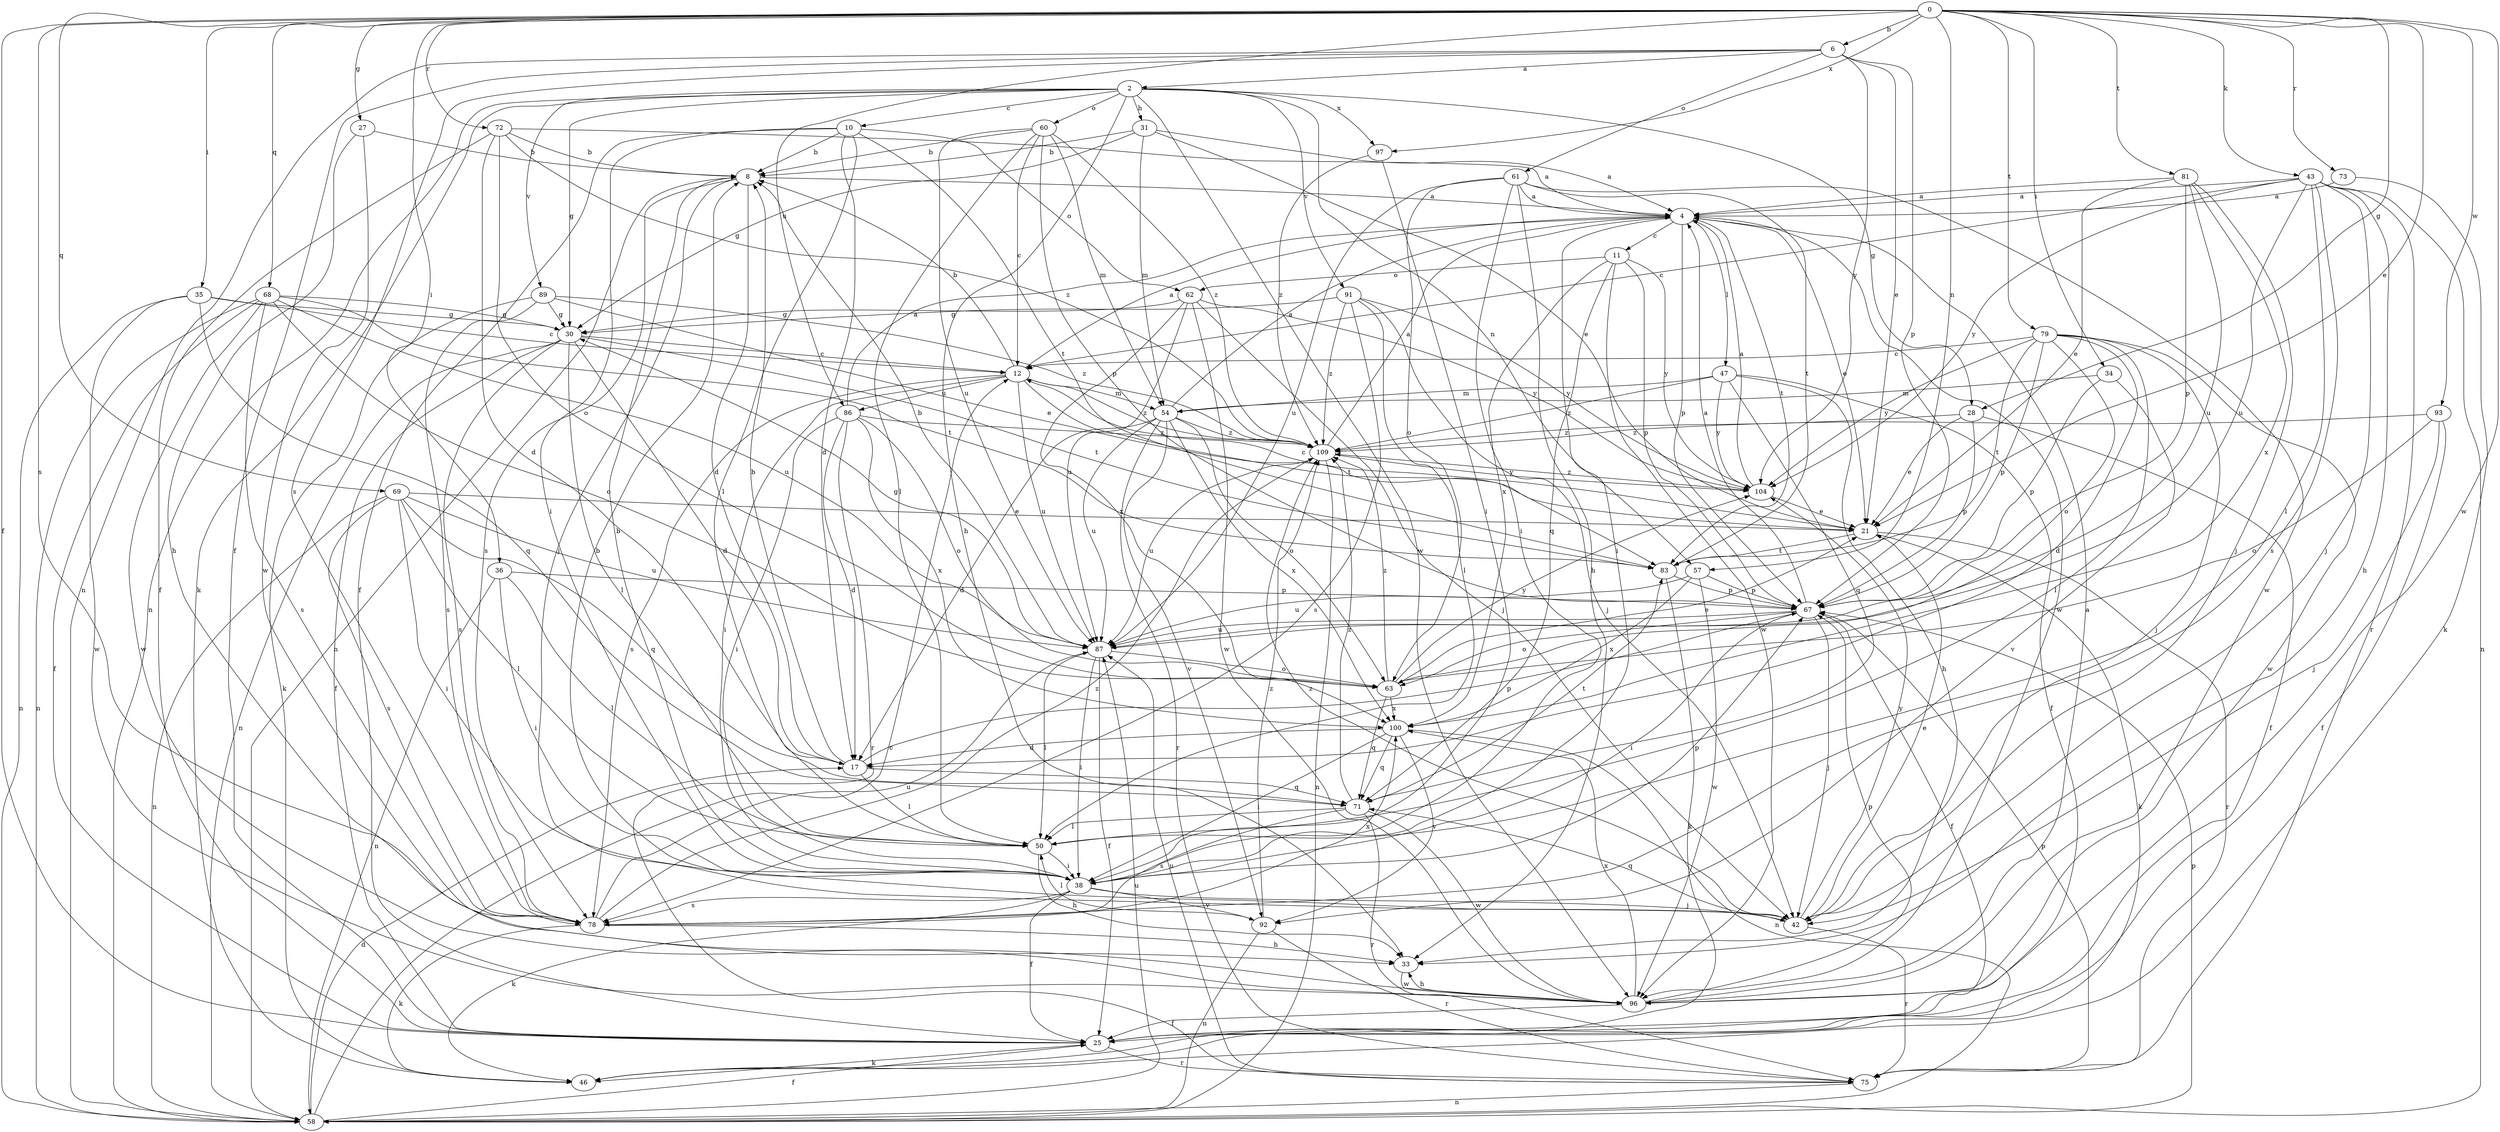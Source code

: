 strict digraph  {
0;
2;
4;
6;
8;
10;
11;
12;
17;
21;
25;
27;
28;
30;
31;
33;
34;
35;
36;
38;
42;
43;
46;
47;
50;
54;
57;
58;
60;
61;
62;
63;
67;
68;
69;
71;
72;
73;
75;
78;
79;
81;
83;
86;
87;
89;
91;
92;
93;
96;
97;
100;
104;
109;
0 -> 6  [label=b];
0 -> 21  [label=e];
0 -> 25  [label=f];
0 -> 27  [label=g];
0 -> 28  [label=g];
0 -> 34  [label=i];
0 -> 35  [label=i];
0 -> 36  [label=i];
0 -> 43  [label=k];
0 -> 57  [label=n];
0 -> 68  [label=q];
0 -> 69  [label=q];
0 -> 72  [label=r];
0 -> 73  [label=r];
0 -> 78  [label=s];
0 -> 79  [label=t];
0 -> 81  [label=t];
0 -> 86  [label=u];
0 -> 93  [label=w];
0 -> 96  [label=w];
0 -> 97  [label=x];
2 -> 10  [label=c];
2 -> 28  [label=g];
2 -> 30  [label=g];
2 -> 31  [label=h];
2 -> 33  [label=h];
2 -> 46  [label=k];
2 -> 57  [label=n];
2 -> 58  [label=n];
2 -> 60  [label=o];
2 -> 89  [label=v];
2 -> 91  [label=v];
2 -> 96  [label=w];
2 -> 97  [label=x];
4 -> 11  [label=c];
4 -> 21  [label=e];
4 -> 38  [label=i];
4 -> 47  [label=l];
4 -> 67  [label=p];
4 -> 83  [label=t];
4 -> 96  [label=w];
6 -> 2  [label=a];
6 -> 21  [label=e];
6 -> 25  [label=f];
6 -> 58  [label=n];
6 -> 61  [label=o];
6 -> 67  [label=p];
6 -> 78  [label=s];
6 -> 104  [label=y];
8 -> 4  [label=a];
8 -> 17  [label=d];
8 -> 42  [label=j];
8 -> 58  [label=n];
8 -> 78  [label=s];
10 -> 8  [label=b];
10 -> 17  [label=d];
10 -> 25  [label=f];
10 -> 38  [label=i];
10 -> 50  [label=l];
10 -> 62  [label=o];
10 -> 83  [label=t];
11 -> 62  [label=o];
11 -> 67  [label=p];
11 -> 71  [label=q];
11 -> 96  [label=w];
11 -> 100  [label=x];
11 -> 104  [label=y];
12 -> 4  [label=a];
12 -> 8  [label=b];
12 -> 38  [label=i];
12 -> 54  [label=m];
12 -> 78  [label=s];
12 -> 83  [label=t];
12 -> 86  [label=u];
12 -> 87  [label=u];
12 -> 109  [label=z];
17 -> 8  [label=b];
17 -> 50  [label=l];
17 -> 67  [label=p];
17 -> 71  [label=q];
21 -> 12  [label=c];
21 -> 46  [label=k];
21 -> 75  [label=r];
21 -> 83  [label=t];
25 -> 46  [label=k];
25 -> 75  [label=r];
27 -> 8  [label=b];
27 -> 33  [label=h];
27 -> 96  [label=w];
28 -> 21  [label=e];
28 -> 25  [label=f];
28 -> 67  [label=p];
28 -> 109  [label=z];
30 -> 12  [label=c];
30 -> 17  [label=d];
30 -> 25  [label=f];
30 -> 50  [label=l];
30 -> 58  [label=n];
30 -> 78  [label=s];
30 -> 83  [label=t];
31 -> 4  [label=a];
31 -> 8  [label=b];
31 -> 21  [label=e];
31 -> 30  [label=g];
31 -> 54  [label=m];
33 -> 96  [label=w];
34 -> 54  [label=m];
34 -> 67  [label=p];
34 -> 92  [label=v];
35 -> 12  [label=c];
35 -> 30  [label=g];
35 -> 58  [label=n];
35 -> 71  [label=q];
35 -> 96  [label=w];
36 -> 38  [label=i];
36 -> 50  [label=l];
36 -> 58  [label=n];
36 -> 67  [label=p];
38 -> 8  [label=b];
38 -> 25  [label=f];
38 -> 42  [label=j];
38 -> 46  [label=k];
38 -> 67  [label=p];
38 -> 78  [label=s];
38 -> 92  [label=v];
42 -> 8  [label=b];
42 -> 21  [label=e];
42 -> 71  [label=q];
42 -> 75  [label=r];
42 -> 104  [label=y];
42 -> 109  [label=z];
43 -> 4  [label=a];
43 -> 12  [label=c];
43 -> 33  [label=h];
43 -> 42  [label=j];
43 -> 50  [label=l];
43 -> 58  [label=n];
43 -> 75  [label=r];
43 -> 78  [label=s];
43 -> 87  [label=u];
43 -> 104  [label=y];
47 -> 25  [label=f];
47 -> 33  [label=h];
47 -> 54  [label=m];
47 -> 71  [label=q];
47 -> 104  [label=y];
47 -> 109  [label=z];
50 -> 33  [label=h];
50 -> 38  [label=i];
54 -> 4  [label=a];
54 -> 17  [label=d];
54 -> 63  [label=o];
54 -> 75  [label=r];
54 -> 87  [label=u];
54 -> 92  [label=v];
54 -> 100  [label=x];
54 -> 109  [label=z];
57 -> 67  [label=p];
57 -> 87  [label=u];
57 -> 96  [label=w];
57 -> 100  [label=x];
58 -> 12  [label=c];
58 -> 17  [label=d];
58 -> 25  [label=f];
58 -> 67  [label=p];
58 -> 87  [label=u];
60 -> 8  [label=b];
60 -> 12  [label=c];
60 -> 50  [label=l];
60 -> 54  [label=m];
60 -> 67  [label=p];
60 -> 87  [label=u];
60 -> 109  [label=z];
61 -> 4  [label=a];
61 -> 33  [label=h];
61 -> 38  [label=i];
61 -> 63  [label=o];
61 -> 83  [label=t];
61 -> 87  [label=u];
61 -> 96  [label=w];
62 -> 30  [label=g];
62 -> 42  [label=j];
62 -> 87  [label=u];
62 -> 96  [label=w];
62 -> 100  [label=x];
62 -> 104  [label=y];
63 -> 21  [label=e];
63 -> 71  [label=q];
63 -> 100  [label=x];
63 -> 104  [label=y];
63 -> 109  [label=z];
67 -> 4  [label=a];
67 -> 25  [label=f];
67 -> 38  [label=i];
67 -> 42  [label=j];
67 -> 63  [label=o];
67 -> 87  [label=u];
68 -> 25  [label=f];
68 -> 30  [label=g];
68 -> 58  [label=n];
68 -> 63  [label=o];
68 -> 78  [label=s];
68 -> 83  [label=t];
68 -> 87  [label=u];
68 -> 96  [label=w];
69 -> 21  [label=e];
69 -> 38  [label=i];
69 -> 50  [label=l];
69 -> 58  [label=n];
69 -> 71  [label=q];
69 -> 78  [label=s];
69 -> 87  [label=u];
71 -> 50  [label=l];
71 -> 75  [label=r];
71 -> 78  [label=s];
71 -> 83  [label=t];
71 -> 96  [label=w];
71 -> 109  [label=z];
72 -> 4  [label=a];
72 -> 8  [label=b];
72 -> 17  [label=d];
72 -> 25  [label=f];
72 -> 63  [label=o];
72 -> 109  [label=z];
73 -> 4  [label=a];
73 -> 46  [label=k];
75 -> 58  [label=n];
75 -> 67  [label=p];
75 -> 87  [label=u];
78 -> 33  [label=h];
78 -> 46  [label=k];
78 -> 87  [label=u];
78 -> 100  [label=x];
78 -> 109  [label=z];
79 -> 12  [label=c];
79 -> 17  [label=d];
79 -> 42  [label=j];
79 -> 50  [label=l];
79 -> 63  [label=o];
79 -> 67  [label=p];
79 -> 83  [label=t];
79 -> 96  [label=w];
79 -> 104  [label=y];
81 -> 4  [label=a];
81 -> 21  [label=e];
81 -> 42  [label=j];
81 -> 67  [label=p];
81 -> 87  [label=u];
81 -> 100  [label=x];
83 -> 46  [label=k];
83 -> 67  [label=p];
86 -> 4  [label=a];
86 -> 17  [label=d];
86 -> 38  [label=i];
86 -> 63  [label=o];
86 -> 75  [label=r];
86 -> 100  [label=x];
86 -> 109  [label=z];
87 -> 8  [label=b];
87 -> 25  [label=f];
87 -> 30  [label=g];
87 -> 38  [label=i];
87 -> 50  [label=l];
87 -> 63  [label=o];
89 -> 21  [label=e];
89 -> 30  [label=g];
89 -> 46  [label=k];
89 -> 78  [label=s];
89 -> 109  [label=z];
91 -> 30  [label=g];
91 -> 42  [label=j];
91 -> 50  [label=l];
91 -> 78  [label=s];
91 -> 104  [label=y];
91 -> 109  [label=z];
92 -> 50  [label=l];
92 -> 58  [label=n];
92 -> 75  [label=r];
92 -> 109  [label=z];
93 -> 25  [label=f];
93 -> 42  [label=j];
93 -> 63  [label=o];
93 -> 109  [label=z];
96 -> 4  [label=a];
96 -> 25  [label=f];
96 -> 33  [label=h];
96 -> 67  [label=p];
96 -> 100  [label=x];
97 -> 38  [label=i];
97 -> 109  [label=z];
100 -> 17  [label=d];
100 -> 38  [label=i];
100 -> 58  [label=n];
100 -> 71  [label=q];
100 -> 92  [label=v];
104 -> 4  [label=a];
104 -> 21  [label=e];
104 -> 109  [label=z];
109 -> 4  [label=a];
109 -> 58  [label=n];
109 -> 87  [label=u];
109 -> 104  [label=y];
}
